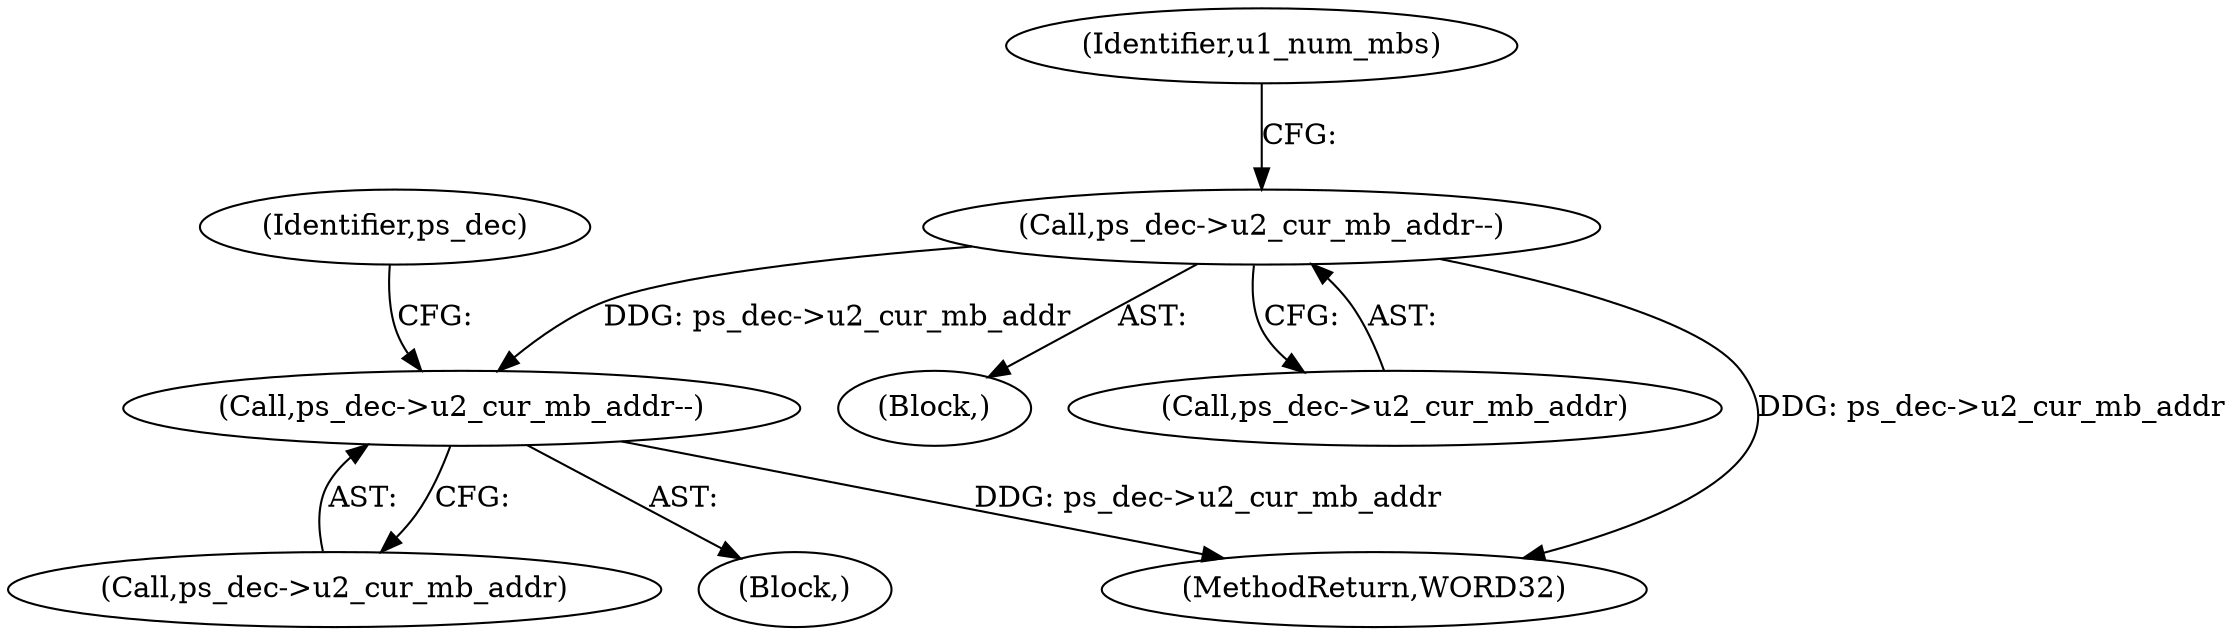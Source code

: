 digraph "0_Android_9a00f562a612d56e7b2b989d168647db900ba6cf@pointer" {
"1000584" [label="(Call,ps_dec->u2_cur_mb_addr--)"];
"1000661" [label="(Call,ps_dec->u2_cur_mb_addr--)"];
"1000661" [label="(Call,ps_dec->u2_cur_mb_addr--)"];
"1000584" [label="(Call,ps_dec->u2_cur_mb_addr--)"];
"1000662" [label="(Call,ps_dec->u2_cur_mb_addr)"];
"1000667" [label="(Identifier,ps_dec)"];
"1000574" [label="(Block,)"];
"1000585" [label="(Call,ps_dec->u2_cur_mb_addr)"];
"1001450" [label="(MethodReturn,WORD32)"];
"1000653" [label="(Block,)"];
"1000589" [label="(Identifier,u1_num_mbs)"];
"1000584" -> "1000574"  [label="AST: "];
"1000584" -> "1000585"  [label="CFG: "];
"1000585" -> "1000584"  [label="AST: "];
"1000589" -> "1000584"  [label="CFG: "];
"1000584" -> "1001450"  [label="DDG: ps_dec->u2_cur_mb_addr"];
"1000584" -> "1000661"  [label="DDG: ps_dec->u2_cur_mb_addr"];
"1000661" -> "1000653"  [label="AST: "];
"1000661" -> "1000662"  [label="CFG: "];
"1000662" -> "1000661"  [label="AST: "];
"1000667" -> "1000661"  [label="CFG: "];
"1000661" -> "1001450"  [label="DDG: ps_dec->u2_cur_mb_addr"];
}
